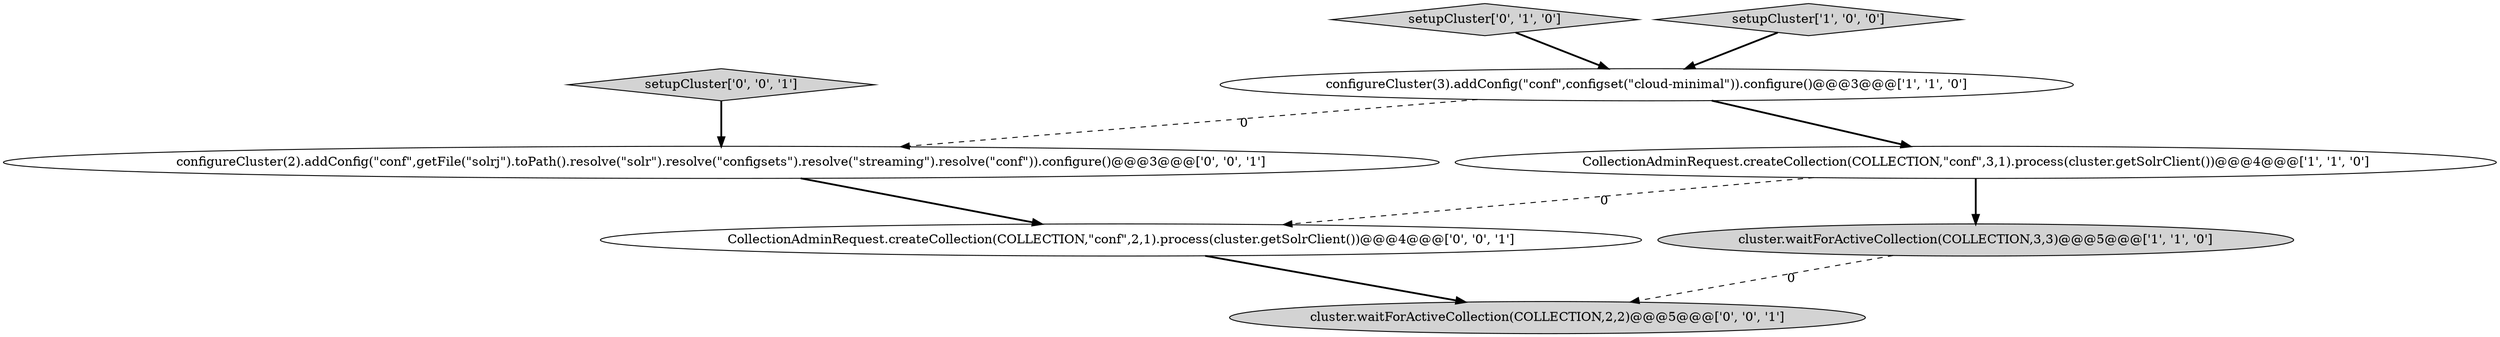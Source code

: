 digraph {
8 [style = filled, label = "cluster.waitForActiveCollection(COLLECTION,2,2)@@@5@@@['0', '0', '1']", fillcolor = lightgray, shape = ellipse image = "AAA0AAABBB3BBB"];
7 [style = filled, label = "setupCluster['0', '0', '1']", fillcolor = lightgray, shape = diamond image = "AAA0AAABBB3BBB"];
4 [style = filled, label = "setupCluster['0', '1', '0']", fillcolor = lightgray, shape = diamond image = "AAA0AAABBB2BBB"];
1 [style = filled, label = "cluster.waitForActiveCollection(COLLECTION,3,3)@@@5@@@['1', '1', '0']", fillcolor = lightgray, shape = ellipse image = "AAA0AAABBB1BBB"];
0 [style = filled, label = "CollectionAdminRequest.createCollection(COLLECTION,\"conf\",3,1).process(cluster.getSolrClient())@@@4@@@['1', '1', '0']", fillcolor = white, shape = ellipse image = "AAA0AAABBB1BBB"];
5 [style = filled, label = "CollectionAdminRequest.createCollection(COLLECTION,\"conf\",2,1).process(cluster.getSolrClient())@@@4@@@['0', '0', '1']", fillcolor = white, shape = ellipse image = "AAA0AAABBB3BBB"];
2 [style = filled, label = "setupCluster['1', '0', '0']", fillcolor = lightgray, shape = diamond image = "AAA0AAABBB1BBB"];
3 [style = filled, label = "configureCluster(3).addConfig(\"conf\",configset(\"cloud-minimal\")).configure()@@@3@@@['1', '1', '0']", fillcolor = white, shape = ellipse image = "AAA0AAABBB1BBB"];
6 [style = filled, label = "configureCluster(2).addConfig(\"conf\",getFile(\"solrj\").toPath().resolve(\"solr\").resolve(\"configsets\").resolve(\"streaming\").resolve(\"conf\")).configure()@@@3@@@['0', '0', '1']", fillcolor = white, shape = ellipse image = "AAA0AAABBB3BBB"];
7->6 [style = bold, label=""];
3->6 [style = dashed, label="0"];
1->8 [style = dashed, label="0"];
5->8 [style = bold, label=""];
3->0 [style = bold, label=""];
4->3 [style = bold, label=""];
0->1 [style = bold, label=""];
0->5 [style = dashed, label="0"];
6->5 [style = bold, label=""];
2->3 [style = bold, label=""];
}
